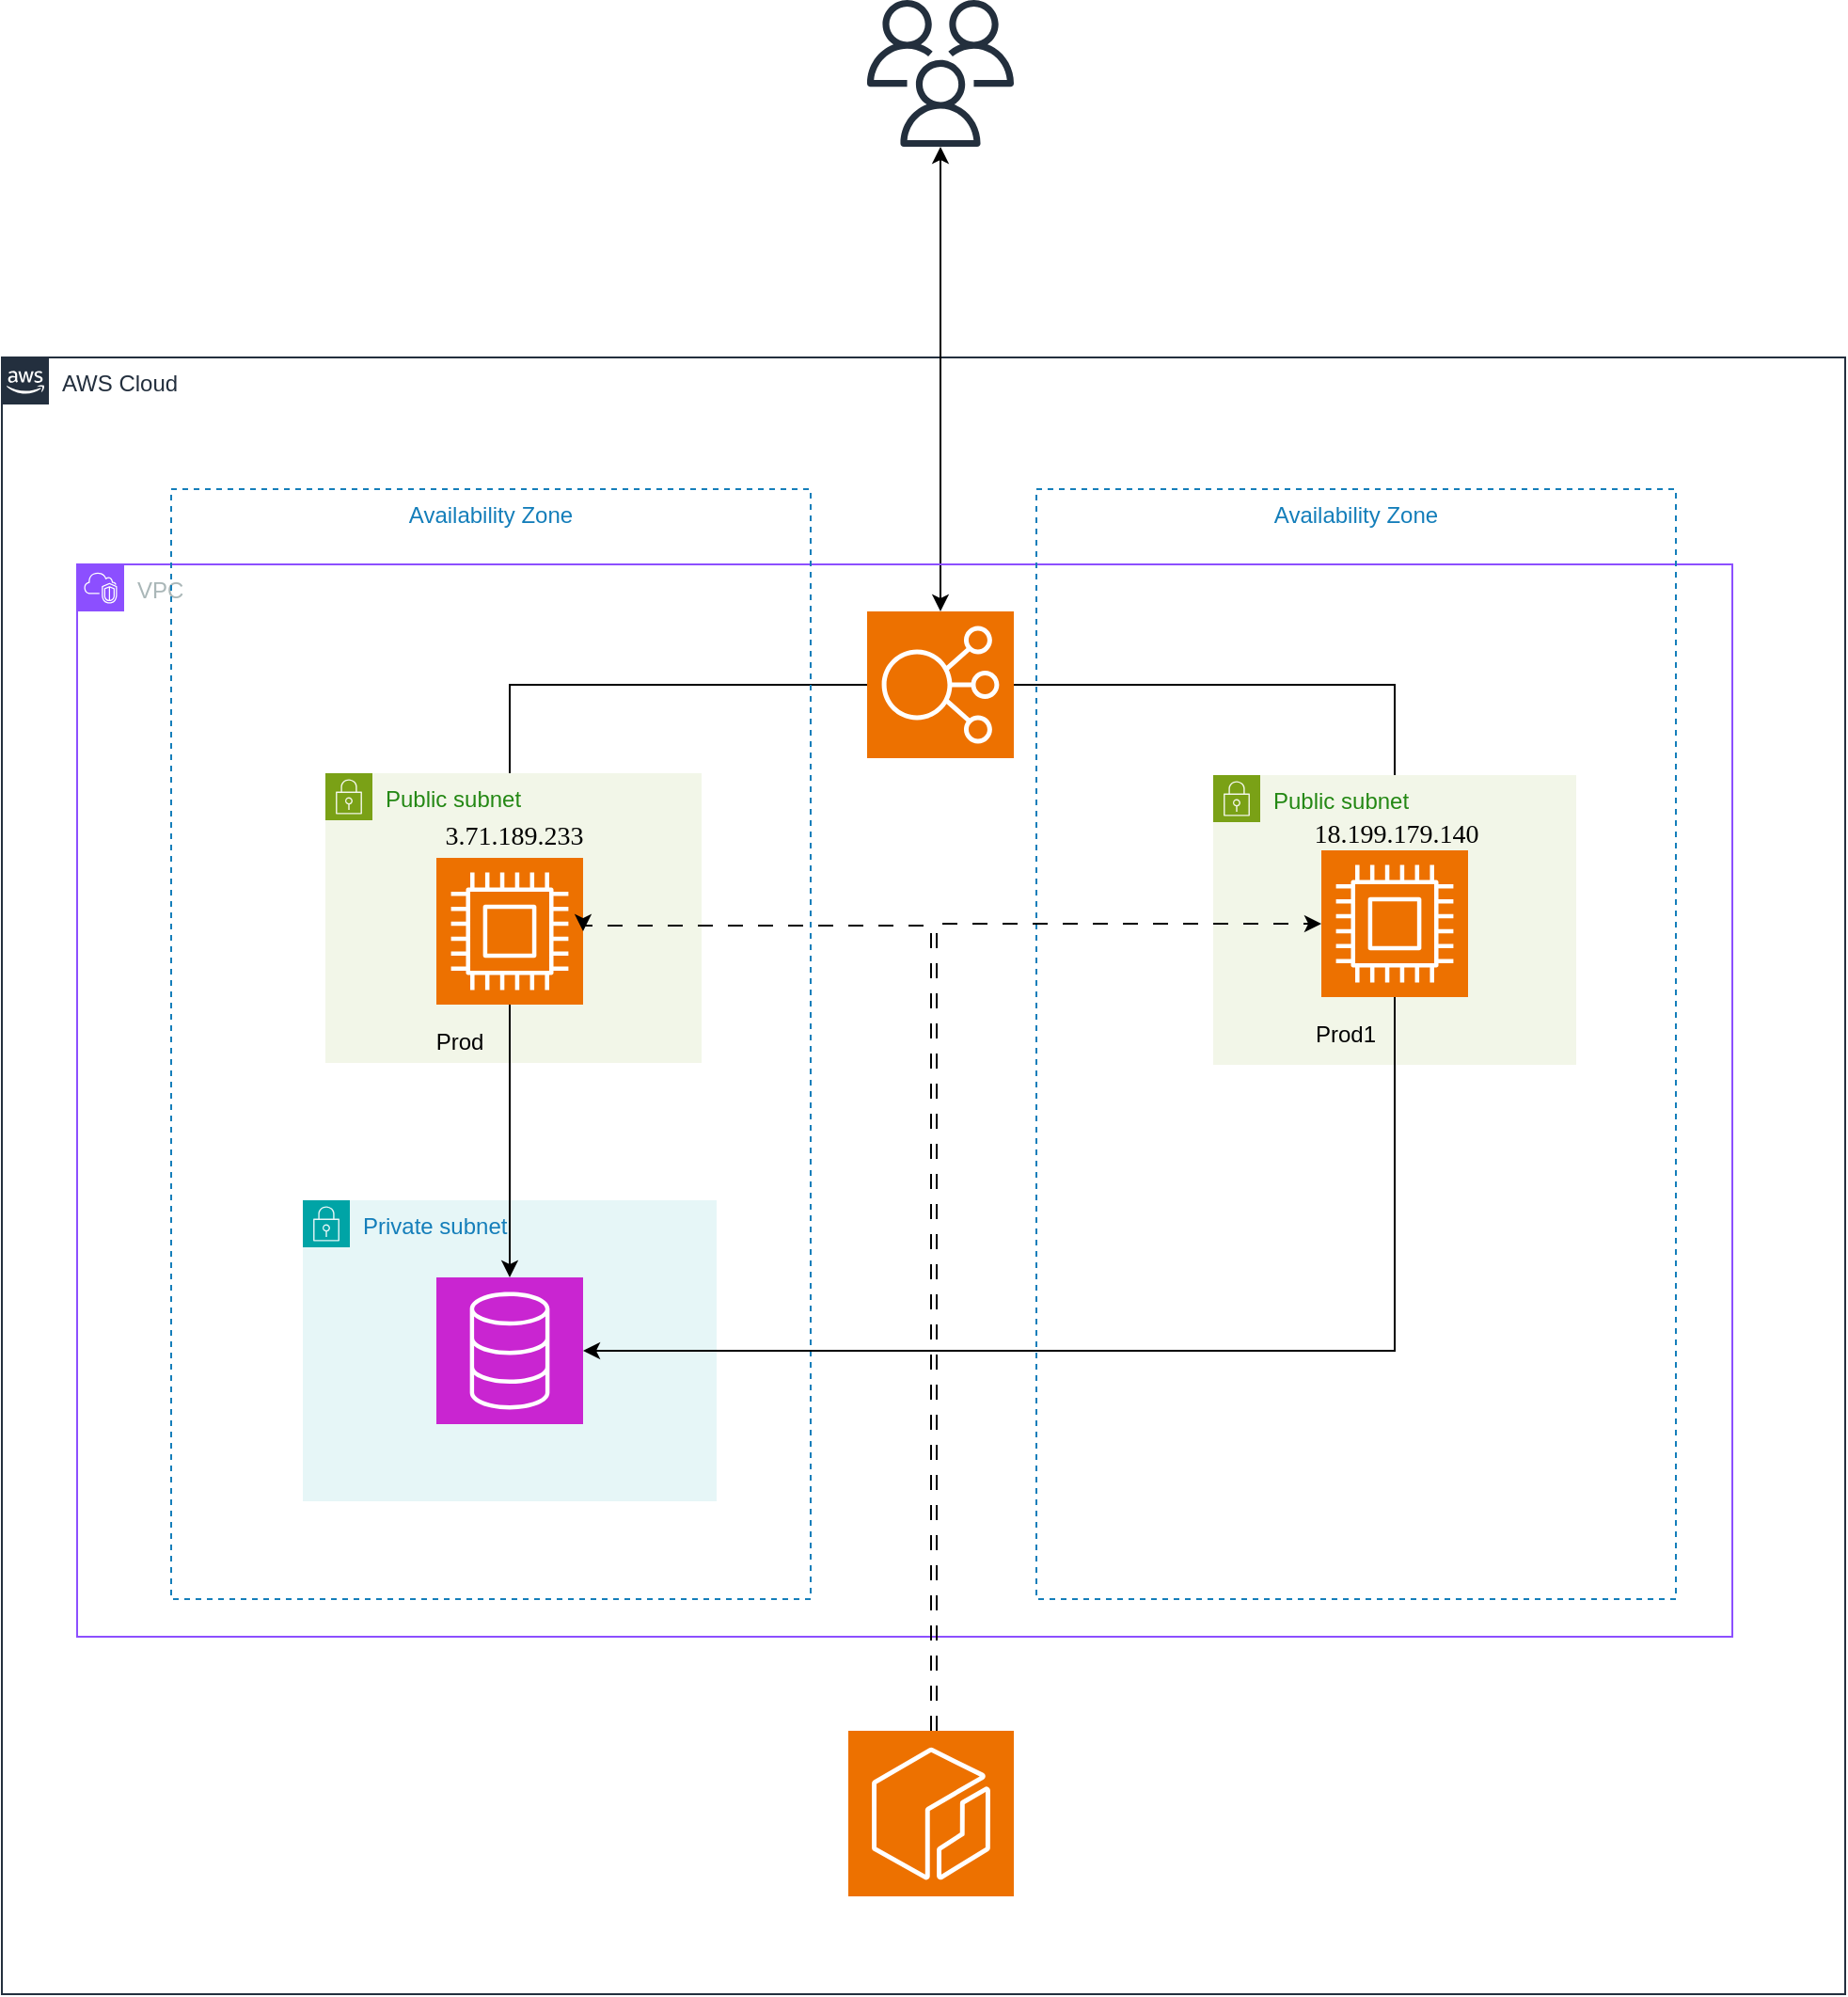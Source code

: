 <mxfile version="24.7.6">
  <diagram id="Ht1M8jgEwFfnCIfOTk4-" name="Page-1">
    <mxGraphModel dx="1741" dy="1101" grid="0" gridSize="10" guides="1" tooltips="1" connect="1" arrows="1" fold="1" page="1" pageScale="1" pageWidth="827" pageHeight="1169" math="0" shadow="0">
      <root>
        <mxCell id="0" />
        <mxCell id="1" parent="0" />
        <mxCell id="iNy0MGF9wHoUnFW01bu_-1" value="AWS Cloud" style="points=[[0,0],[0.25,0],[0.5,0],[0.75,0],[1,0],[1,0.25],[1,0.5],[1,0.75],[1,1],[0.75,1],[0.5,1],[0.25,1],[0,1],[0,0.75],[0,0.5],[0,0.25]];outlineConnect=0;gradientColor=none;html=1;whiteSpace=wrap;fontSize=12;fontStyle=0;container=0;pointerEvents=0;collapsible=0;recursiveResize=0;shape=mxgraph.aws4.group;grIcon=mxgraph.aws4.group_aws_cloud_alt;strokeColor=#232F3E;fillColor=none;verticalAlign=top;align=left;spacingLeft=30;fontColor=#232F3E;dashed=0;" parent="1" vertex="1">
          <mxGeometry x="330" y="450" width="980" height="870" as="geometry" />
        </mxCell>
        <mxCell id="iNy0MGF9wHoUnFW01bu_-25" style="edgeStyle=orthogonalEdgeStyle;rounded=0;orthogonalLoop=1;jettySize=auto;html=1;startArrow=classic;startFill=1;" parent="1" source="iNy0MGF9wHoUnFW01bu_-15" target="iNy0MGF9wHoUnFW01bu_-12" edge="1">
          <mxGeometry relative="1" as="geometry" />
        </mxCell>
        <mxCell id="iNy0MGF9wHoUnFW01bu_-15" value="" style="sketch=0;outlineConnect=0;fontColor=#232F3E;gradientColor=none;fillColor=#232F3D;strokeColor=none;dashed=0;verticalLabelPosition=bottom;verticalAlign=top;align=center;html=1;fontSize=12;fontStyle=0;aspect=fixed;pointerEvents=1;shape=mxgraph.aws4.users;" parent="1" vertex="1">
          <mxGeometry x="790" y="260" width="78" height="78" as="geometry" />
        </mxCell>
        <mxCell id="iNy0MGF9wHoUnFW01bu_-18" value="VPC" style="points=[[0,0],[0.25,0],[0.5,0],[0.75,0],[1,0],[1,0.25],[1,0.5],[1,0.75],[1,1],[0.75,1],[0.5,1],[0.25,1],[0,1],[0,0.75],[0,0.5],[0,0.25]];outlineConnect=0;gradientColor=none;html=1;whiteSpace=wrap;fontSize=12;fontStyle=0;container=1;pointerEvents=0;collapsible=0;recursiveResize=0;shape=mxgraph.aws4.group;grIcon=mxgraph.aws4.group_vpc2;strokeColor=#8C4FFF;fillColor=none;verticalAlign=top;align=left;spacingLeft=30;fontColor=#AAB7B8;dashed=0;" parent="1" vertex="1">
          <mxGeometry x="370" y="560" width="880" height="570" as="geometry" />
        </mxCell>
        <mxCell id="iNy0MGF9wHoUnFW01bu_-7" value="Private subnet" style="points=[[0,0],[0.25,0],[0.5,0],[0.75,0],[1,0],[1,0.25],[1,0.5],[1,0.75],[1,1],[0.75,1],[0.5,1],[0.25,1],[0,1],[0,0.75],[0,0.5],[0,0.25]];outlineConnect=0;gradientColor=none;html=1;whiteSpace=wrap;fontSize=12;fontStyle=0;container=1;pointerEvents=0;collapsible=0;recursiveResize=0;shape=mxgraph.aws4.group;grIcon=mxgraph.aws4.group_security_group;grStroke=0;strokeColor=#00A4A6;fillColor=#E6F6F7;verticalAlign=top;align=left;spacingLeft=30;fontColor=#147EBA;dashed=0;" parent="iNy0MGF9wHoUnFW01bu_-18" vertex="1">
          <mxGeometry x="120" y="338" width="220" height="160" as="geometry" />
        </mxCell>
        <mxCell id="iNy0MGF9wHoUnFW01bu_-10" value="" style="sketch=0;points=[[0,0,0],[0.25,0,0],[0.5,0,0],[0.75,0,0],[1,0,0],[0,1,0],[0.25,1,0],[0.5,1,0],[0.75,1,0],[1,1,0],[0,0.25,0],[0,0.5,0],[0,0.75,0],[1,0.25,0],[1,0.5,0],[1,0.75,0]];outlineConnect=0;fontColor=#232F3E;fillColor=#C925D1;strokeColor=#ffffff;dashed=0;verticalLabelPosition=bottom;verticalAlign=top;align=center;html=1;fontSize=12;fontStyle=0;aspect=fixed;shape=mxgraph.aws4.resourceIcon;resIcon=mxgraph.aws4.database;" parent="iNy0MGF9wHoUnFW01bu_-7" vertex="1">
          <mxGeometry x="71" y="41" width="78" height="78" as="geometry" />
        </mxCell>
        <mxCell id="iNy0MGF9wHoUnFW01bu_-12" value="" style="sketch=0;points=[[0,0,0],[0.25,0,0],[0.5,0,0],[0.75,0,0],[1,0,0],[0,1,0],[0.25,1,0],[0.5,1,0],[0.75,1,0],[1,1,0],[0,0.25,0],[0,0.5,0],[0,0.75,0],[1,0.25,0],[1,0.5,0],[1,0.75,0]];outlineConnect=0;fontColor=#232F3E;fillColor=#ED7100;strokeColor=#ffffff;dashed=0;verticalLabelPosition=bottom;verticalAlign=top;align=center;html=1;fontSize=12;fontStyle=0;aspect=fixed;shape=mxgraph.aws4.resourceIcon;resIcon=mxgraph.aws4.elastic_load_balancing;" parent="iNy0MGF9wHoUnFW01bu_-18" vertex="1">
          <mxGeometry x="420" y="25" width="78" height="78" as="geometry" />
        </mxCell>
        <mxCell id="iNy0MGF9wHoUnFW01bu_-23" style="edgeStyle=orthogonalEdgeStyle;rounded=0;orthogonalLoop=1;jettySize=auto;html=1;entryX=0.5;entryY=0;entryDx=0;entryDy=0;entryPerimeter=0;" parent="iNy0MGF9wHoUnFW01bu_-18" source="iNy0MGF9wHoUnFW01bu_-12" target="iNy0MGF9wHoUnFW01bu_-8" edge="1">
          <mxGeometry relative="1" as="geometry" />
        </mxCell>
        <mxCell id="eOXYzg1qJe6Miem5qVVL-1" value="Public subnet" style="points=[[0,0],[0.25,0],[0.5,0],[0.75,0],[1,0],[1,0.25],[1,0.5],[1,0.75],[1,1],[0.75,1],[0.5,1],[0.25,1],[0,1],[0,0.75],[0,0.5],[0,0.25]];outlineConnect=0;gradientColor=none;html=1;whiteSpace=wrap;fontSize=12;fontStyle=0;container=1;pointerEvents=0;collapsible=0;recursiveResize=0;shape=mxgraph.aws4.group;grIcon=mxgraph.aws4.group_security_group;grStroke=0;strokeColor=#7AA116;fillColor=#F2F6E8;verticalAlign=top;align=left;spacingLeft=30;fontColor=#248814;dashed=0;" vertex="1" parent="iNy0MGF9wHoUnFW01bu_-18">
          <mxGeometry x="132" y="111" width="200" height="154" as="geometry" />
        </mxCell>
        <mxCell id="iNy0MGF9wHoUnFW01bu_-8" value="" style="sketch=0;points=[[0,0,0],[0.25,0,0],[0.5,0,0],[0.75,0,0],[1,0,0],[0,1,0],[0.25,1,0],[0.5,1,0],[0.75,1,0],[1,1,0],[0,0.25,0],[0,0.5,0],[0,0.75,0],[1,0.25,0],[1,0.5,0],[1,0.75,0]];outlineConnect=0;fontColor=#232F3E;fillColor=#ED7100;strokeColor=#ffffff;dashed=0;verticalLabelPosition=bottom;verticalAlign=top;align=center;html=1;fontSize=12;fontStyle=0;aspect=fixed;shape=mxgraph.aws4.resourceIcon;resIcon=mxgraph.aws4.compute;" parent="eOXYzg1qJe6Miem5qVVL-1" vertex="1">
          <mxGeometry x="59" y="45" width="78" height="78" as="geometry" />
        </mxCell>
        <mxCell id="eOXYzg1qJe6Miem5qVVL-9" value="&lt;span style=&quot;font-family: Times; font-size: 14px; text-align: start; white-space-collapse: preserve;&quot;&gt;3.71.189.233&lt;/span&gt;" style="text;html=1;align=center;verticalAlign=middle;resizable=0;points=[];autosize=1;strokeColor=none;fillColor=none;" vertex="1" parent="eOXYzg1qJe6Miem5qVVL-1">
          <mxGeometry x="54" y="19" width="92" height="29" as="geometry" />
        </mxCell>
        <mxCell id="eOXYzg1qJe6Miem5qVVL-13" value="Prod" style="text;html=1;align=center;verticalAlign=middle;resizable=0;points=[];autosize=1;strokeColor=none;fillColor=none;" vertex="1" parent="eOXYzg1qJe6Miem5qVVL-1">
          <mxGeometry x="49" y="129.5" width="43" height="26" as="geometry" />
        </mxCell>
        <mxCell id="eOXYzg1qJe6Miem5qVVL-11" style="edgeStyle=orthogonalEdgeStyle;rounded=0;orthogonalLoop=1;jettySize=auto;html=1;entryX=0.5;entryY=0;entryDx=0;entryDy=0;entryPerimeter=0;" edge="1" parent="iNy0MGF9wHoUnFW01bu_-18" source="iNy0MGF9wHoUnFW01bu_-8" target="iNy0MGF9wHoUnFW01bu_-10">
          <mxGeometry relative="1" as="geometry" />
        </mxCell>
        <mxCell id="1wUrCGrNT8SyMaHIqMfM-1" value="Availability Zone" style="fillColor=none;strokeColor=#147EBA;dashed=1;verticalAlign=top;fontStyle=0;fontColor=#147EBA;whiteSpace=wrap;html=1;" parent="1" vertex="1">
          <mxGeometry x="880" y="520" width="340" height="590" as="geometry" />
        </mxCell>
        <mxCell id="iNy0MGF9wHoUnFW01bu_-4" value="Availability Zone" style="fillColor=none;strokeColor=#147EBA;dashed=1;verticalAlign=top;fontStyle=0;fontColor=#147EBA;whiteSpace=wrap;html=1;" parent="1" vertex="1">
          <mxGeometry x="420" y="520" width="340" height="590" as="geometry" />
        </mxCell>
        <mxCell id="1wUrCGrNT8SyMaHIqMfM-10" value="" style="sketch=0;points=[[0,0,0],[0.25,0,0],[0.5,0,0],[0.75,0,0],[1,0,0],[0,1,0],[0.25,1,0],[0.5,1,0],[0.75,1,0],[1,1,0],[0,0.25,0],[0,0.5,0],[0,0.75,0],[1,0.25,0],[1,0.5,0],[1,0.75,0]];outlineConnect=0;fontColor=#232F3E;fillColor=#ED7100;strokeColor=#ffffff;dashed=0;verticalLabelPosition=bottom;verticalAlign=top;align=center;html=1;fontSize=12;fontStyle=0;aspect=fixed;shape=mxgraph.aws4.resourceIcon;resIcon=mxgraph.aws4.ecr;" parent="1" vertex="1">
          <mxGeometry x="780" y="1180" width="88" height="88" as="geometry" />
        </mxCell>
        <mxCell id="1wUrCGrNT8SyMaHIqMfM-14" style="edgeStyle=orthogonalEdgeStyle;rounded=0;orthogonalLoop=1;jettySize=auto;html=1;entryX=1;entryY=0.5;entryDx=0;entryDy=0;entryPerimeter=0;exitX=0.5;exitY=0;exitDx=0;exitDy=0;exitPerimeter=0;dashed=1;dashPattern=8 8;" parent="1" source="1wUrCGrNT8SyMaHIqMfM-10" target="iNy0MGF9wHoUnFW01bu_-8" edge="1">
          <mxGeometry relative="1" as="geometry">
            <Array as="points">
              <mxPoint x="824" y="752" />
            </Array>
          </mxGeometry>
        </mxCell>
        <mxCell id="1wUrCGrNT8SyMaHIqMfM-15" style="edgeStyle=orthogonalEdgeStyle;rounded=0;orthogonalLoop=1;jettySize=auto;html=1;entryX=0.5;entryY=0;entryDx=0;entryDy=0;entryPerimeter=0;" parent="1" source="iNy0MGF9wHoUnFW01bu_-12" target="1wUrCGrNT8SyMaHIqMfM-8" edge="1">
          <mxGeometry relative="1" as="geometry" />
        </mxCell>
        <mxCell id="eOXYzg1qJe6Miem5qVVL-2" value="Public subnet" style="points=[[0,0],[0.25,0],[0.5,0],[0.75,0],[1,0],[1,0.25],[1,0.5],[1,0.75],[1,1],[0.75,1],[0.5,1],[0.25,1],[0,1],[0,0.75],[0,0.5],[0,0.25]];outlineConnect=0;gradientColor=none;html=1;whiteSpace=wrap;fontSize=12;fontStyle=0;container=1;pointerEvents=0;collapsible=0;recursiveResize=0;shape=mxgraph.aws4.group;grIcon=mxgraph.aws4.group_security_group;grStroke=0;strokeColor=#7AA116;fillColor=#F2F6E8;verticalAlign=top;align=left;spacingLeft=30;fontColor=#248814;dashed=0;" vertex="1" parent="1">
          <mxGeometry x="974" y="672" width="193" height="154" as="geometry" />
        </mxCell>
        <mxCell id="1wUrCGrNT8SyMaHIqMfM-8" value="" style="sketch=0;points=[[0,0,0],[0.25,0,0],[0.5,0,0],[0.75,0,0],[1,0,0],[0,1,0],[0.25,1,0],[0.5,1,0],[0.75,1,0],[1,1,0],[0,0.25,0],[0,0.5,0],[0,0.75,0],[1,0.25,0],[1,0.5,0],[1,0.75,0]];outlineConnect=0;fontColor=#232F3E;fillColor=#ED7100;strokeColor=#ffffff;dashed=0;verticalLabelPosition=bottom;verticalAlign=top;align=center;html=1;fontSize=12;fontStyle=0;aspect=fixed;shape=mxgraph.aws4.resourceIcon;resIcon=mxgraph.aws4.compute;" parent="eOXYzg1qJe6Miem5qVVL-2" vertex="1">
          <mxGeometry x="57.5" y="40" width="78" height="78" as="geometry" />
        </mxCell>
        <mxCell id="eOXYzg1qJe6Miem5qVVL-8" style="edgeStyle=orthogonalEdgeStyle;rounded=0;orthogonalLoop=1;jettySize=auto;html=1;entryX=0;entryY=0.5;entryDx=0;entryDy=0;entryPerimeter=0;dashed=1;dashPattern=8 8;" edge="1" parent="1" source="1wUrCGrNT8SyMaHIqMfM-10" target="1wUrCGrNT8SyMaHIqMfM-8">
          <mxGeometry relative="1" as="geometry">
            <mxPoint x="824" y="1174" as="sourcePoint" />
            <Array as="points">
              <mxPoint x="827" y="751" />
            </Array>
          </mxGeometry>
        </mxCell>
        <mxCell id="eOXYzg1qJe6Miem5qVVL-12" style="edgeStyle=orthogonalEdgeStyle;rounded=0;orthogonalLoop=1;jettySize=auto;html=1;entryX=1;entryY=0.5;entryDx=0;entryDy=0;entryPerimeter=0;" edge="1" parent="1" source="1wUrCGrNT8SyMaHIqMfM-8" target="iNy0MGF9wHoUnFW01bu_-10">
          <mxGeometry relative="1" as="geometry">
            <Array as="points">
              <mxPoint x="1071" y="978" />
            </Array>
          </mxGeometry>
        </mxCell>
        <mxCell id="eOXYzg1qJe6Miem5qVVL-14" value="Prod1" style="text;html=1;align=center;verticalAlign=middle;resizable=0;points=[];autosize=1;strokeColor=none;fillColor=none;" vertex="1" parent="1">
          <mxGeometry x="1019" y="797" width="50" height="26" as="geometry" />
        </mxCell>
        <mxCell id="eOXYzg1qJe6Miem5qVVL-15" value="&lt;meta charset=&quot;utf-8&quot;&gt;&lt;span style=&quot;color: rgb(0, 0, 0); font-family: Times; font-size: 14px; font-style: normal; font-variant-ligatures: normal; font-variant-caps: normal; font-weight: 400; letter-spacing: normal; orphans: 2; text-align: start; text-indent: 0px; text-transform: none; widows: 2; word-spacing: 0px; -webkit-text-stroke-width: 0px; white-space: pre; text-decoration-thickness: initial; text-decoration-style: initial; text-decoration-color: initial; display: inline !important; float: none;&quot;&gt;18.199.179.140&lt;/span&gt;" style="text;html=1;align=center;verticalAlign=middle;resizable=0;points=[];autosize=1;strokeColor=none;fillColor=none;" vertex="1" parent="1">
          <mxGeometry x="1017.5" y="689" width="106" height="29" as="geometry" />
        </mxCell>
      </root>
    </mxGraphModel>
  </diagram>
</mxfile>
